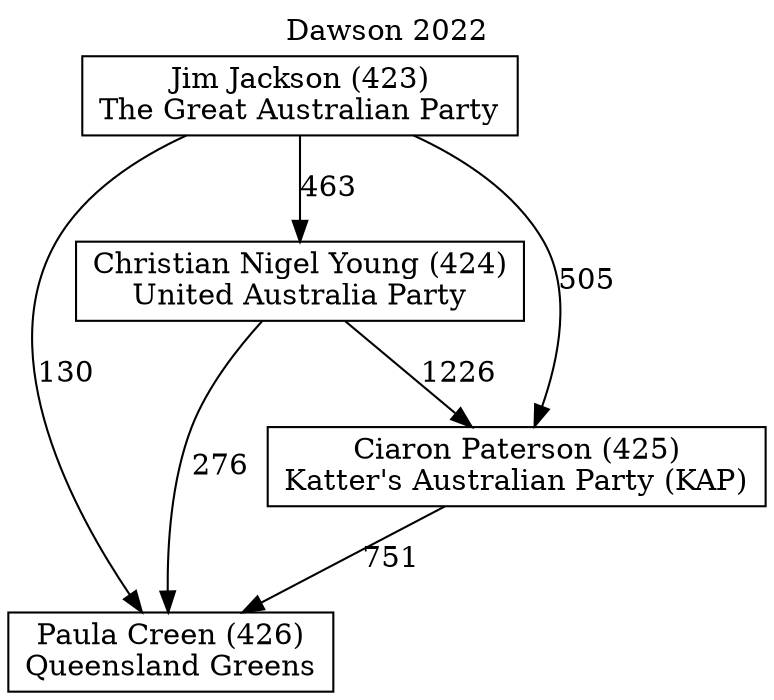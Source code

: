 // House preference flow
digraph "Paula Creen (426)_Dawson_2022" {
	graph [label="Dawson 2022" labelloc=t mclimit=10]
	node [shape=box]
	"Christian Nigel Young (424)" [label="Christian Nigel Young (424)
United Australia Party"]
	"Jim Jackson (423)" [label="Jim Jackson (423)
The Great Australian Party"]
	"Paula Creen (426)" [label="Paula Creen (426)
Queensland Greens"]
	"Ciaron Paterson (425)" [label="Ciaron Paterson (425)
Katter's Australian Party (KAP)"]
	"Ciaron Paterson (425)" -> "Paula Creen (426)" [label=751]
	"Jim Jackson (423)" -> "Paula Creen (426)" [label=130]
	"Jim Jackson (423)" -> "Christian Nigel Young (424)" [label=463]
	"Jim Jackson (423)" -> "Ciaron Paterson (425)" [label=505]
	"Christian Nigel Young (424)" -> "Paula Creen (426)" [label=276]
	"Christian Nigel Young (424)" -> "Ciaron Paterson (425)" [label=1226]
}
